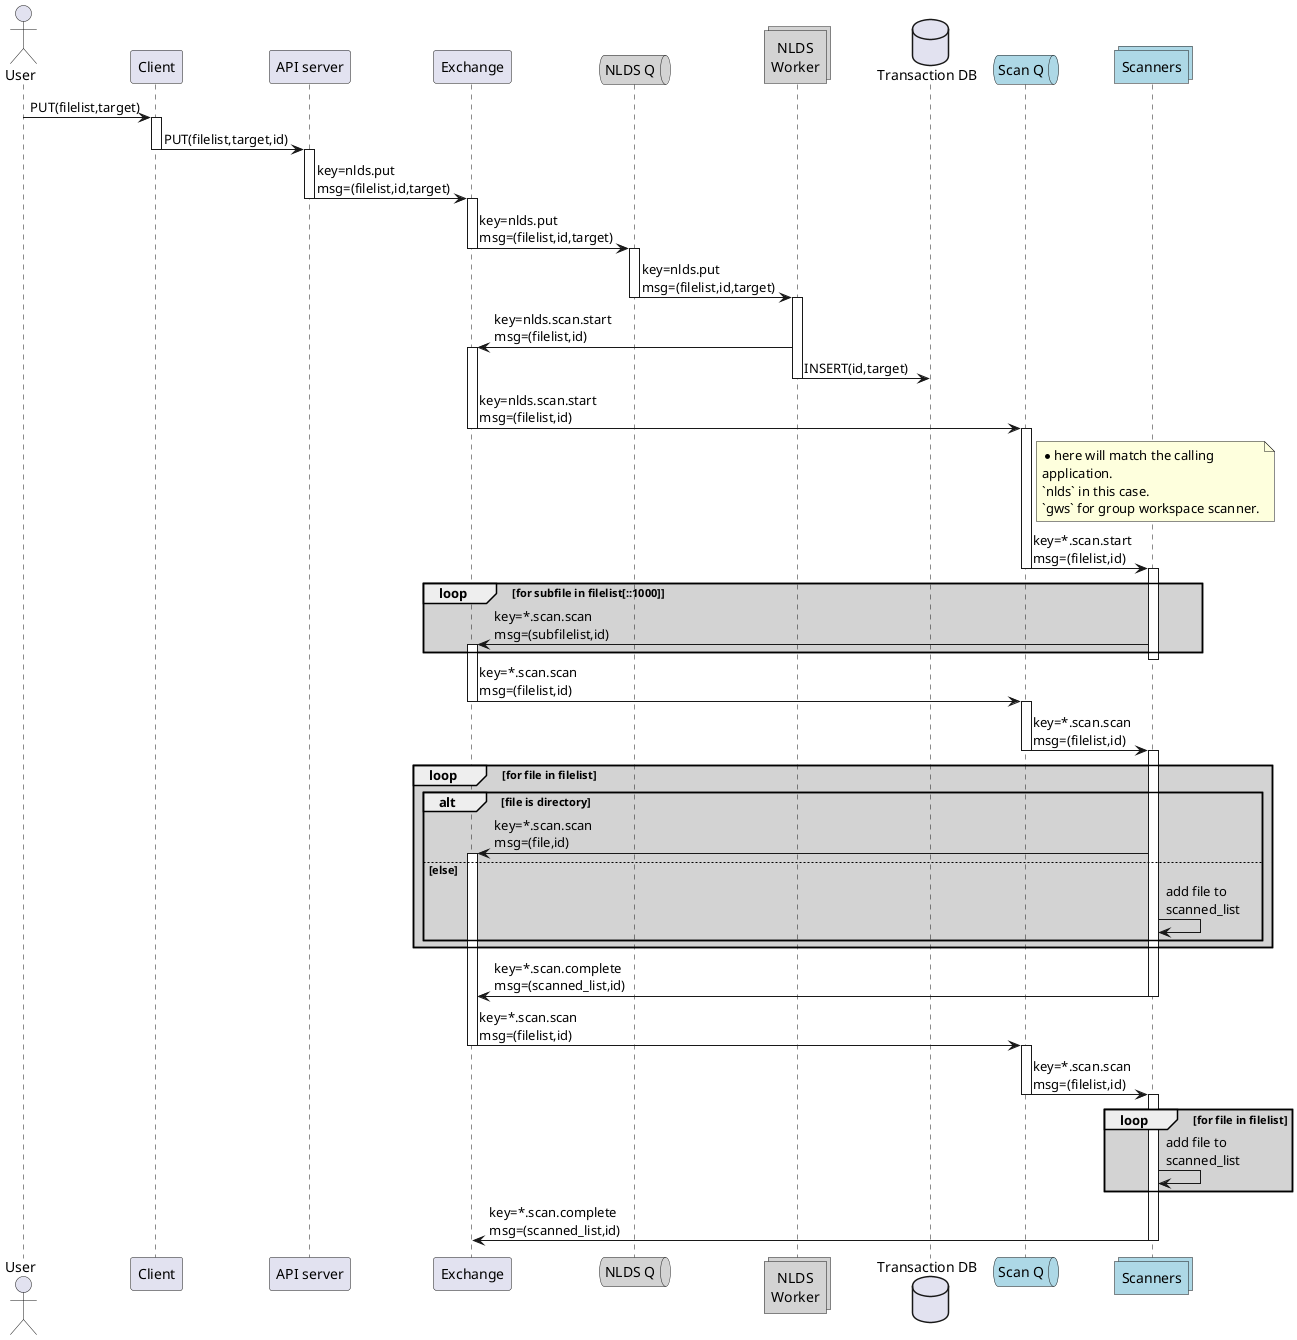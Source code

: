 @startuml message_flow_put

actor user as "User"
participant client as "Client"
participant server as "API server"
participant wex as "Exchange"

queue qw as "NLDS Q" #lightgrey
collections work as "NLDS\nWorker" #lightgrey
database iddb as "Transaction DB"

queue qs as "Scan Q" #lightblue
collections scan as "Scanners" #lightblue

user -> client : PUT(filelist,target)
activate client
client -> server : PUT(filelist,target,id)
deactivate client
activate server
server -> wex : key=nlds.put\nmsg=(filelist,id,target)
deactivate server
activate wex
wex -> qw : key=nlds.put\nmsg=(filelist,id,target)
deactivate wex
activate qw
qw -> work : key=nlds.put\nmsg=(filelist,id,target)
deactivate qw

activate work
work -> wex : key=nlds.scan.start\nmsg=(filelist,id)
activate wex
work -> iddb : INSERT(id,target)
deactivate work
wex -> qs : key=nlds.scan.start\nmsg=(filelist,id)
deactivate wex
note right of qs
    * here will match the calling
    application.
    `nlds` in this case.
    `gws` for group workspace scanner.
end note
activate qs
qs -> scan : key=*.scan.start\nmsg=(filelist,id)
deactivate qs
activate scan

loop #lightgrey for subfile in filelist[::1000]
    scan -> wex : key=*.scan.scan\nmsg=(subfilelist,id)
    activate wex
end
deactivate scan
wex -> qs : key=*.scan.scan\nmsg=(filelist,id)
deactivate wex
activate qs
qs -> scan : key=*.scan.scan\nmsg=(filelist,id)
deactivate qs
activate scan
loop #lightgrey for file in filelist 
    alt file is directory
        scan -> wex : key=*.scan.scan\nmsg=(file,id)
        activate wex
    else else
        scan -> scan : add file to\nscanned_list
    end
end
scan -> wex : key=*.scan.complete\nmsg=(scanned_list,id)
deactivate scan
wex -> qs : key=*.scan.scan\nmsg=(filelist,id)
deactivate wex
activate qs
qs -> scan : key=*.scan.scan\nmsg=(filelist,id)
deactivate qs
activate scan
loop #lightgrey for file in filelist 
    scan -> scan : add file to\nscanned_list
end
scan -> wex : key=*.scan.complete\nmsg=(scanned_list,id)
deactivate scan
@enduml